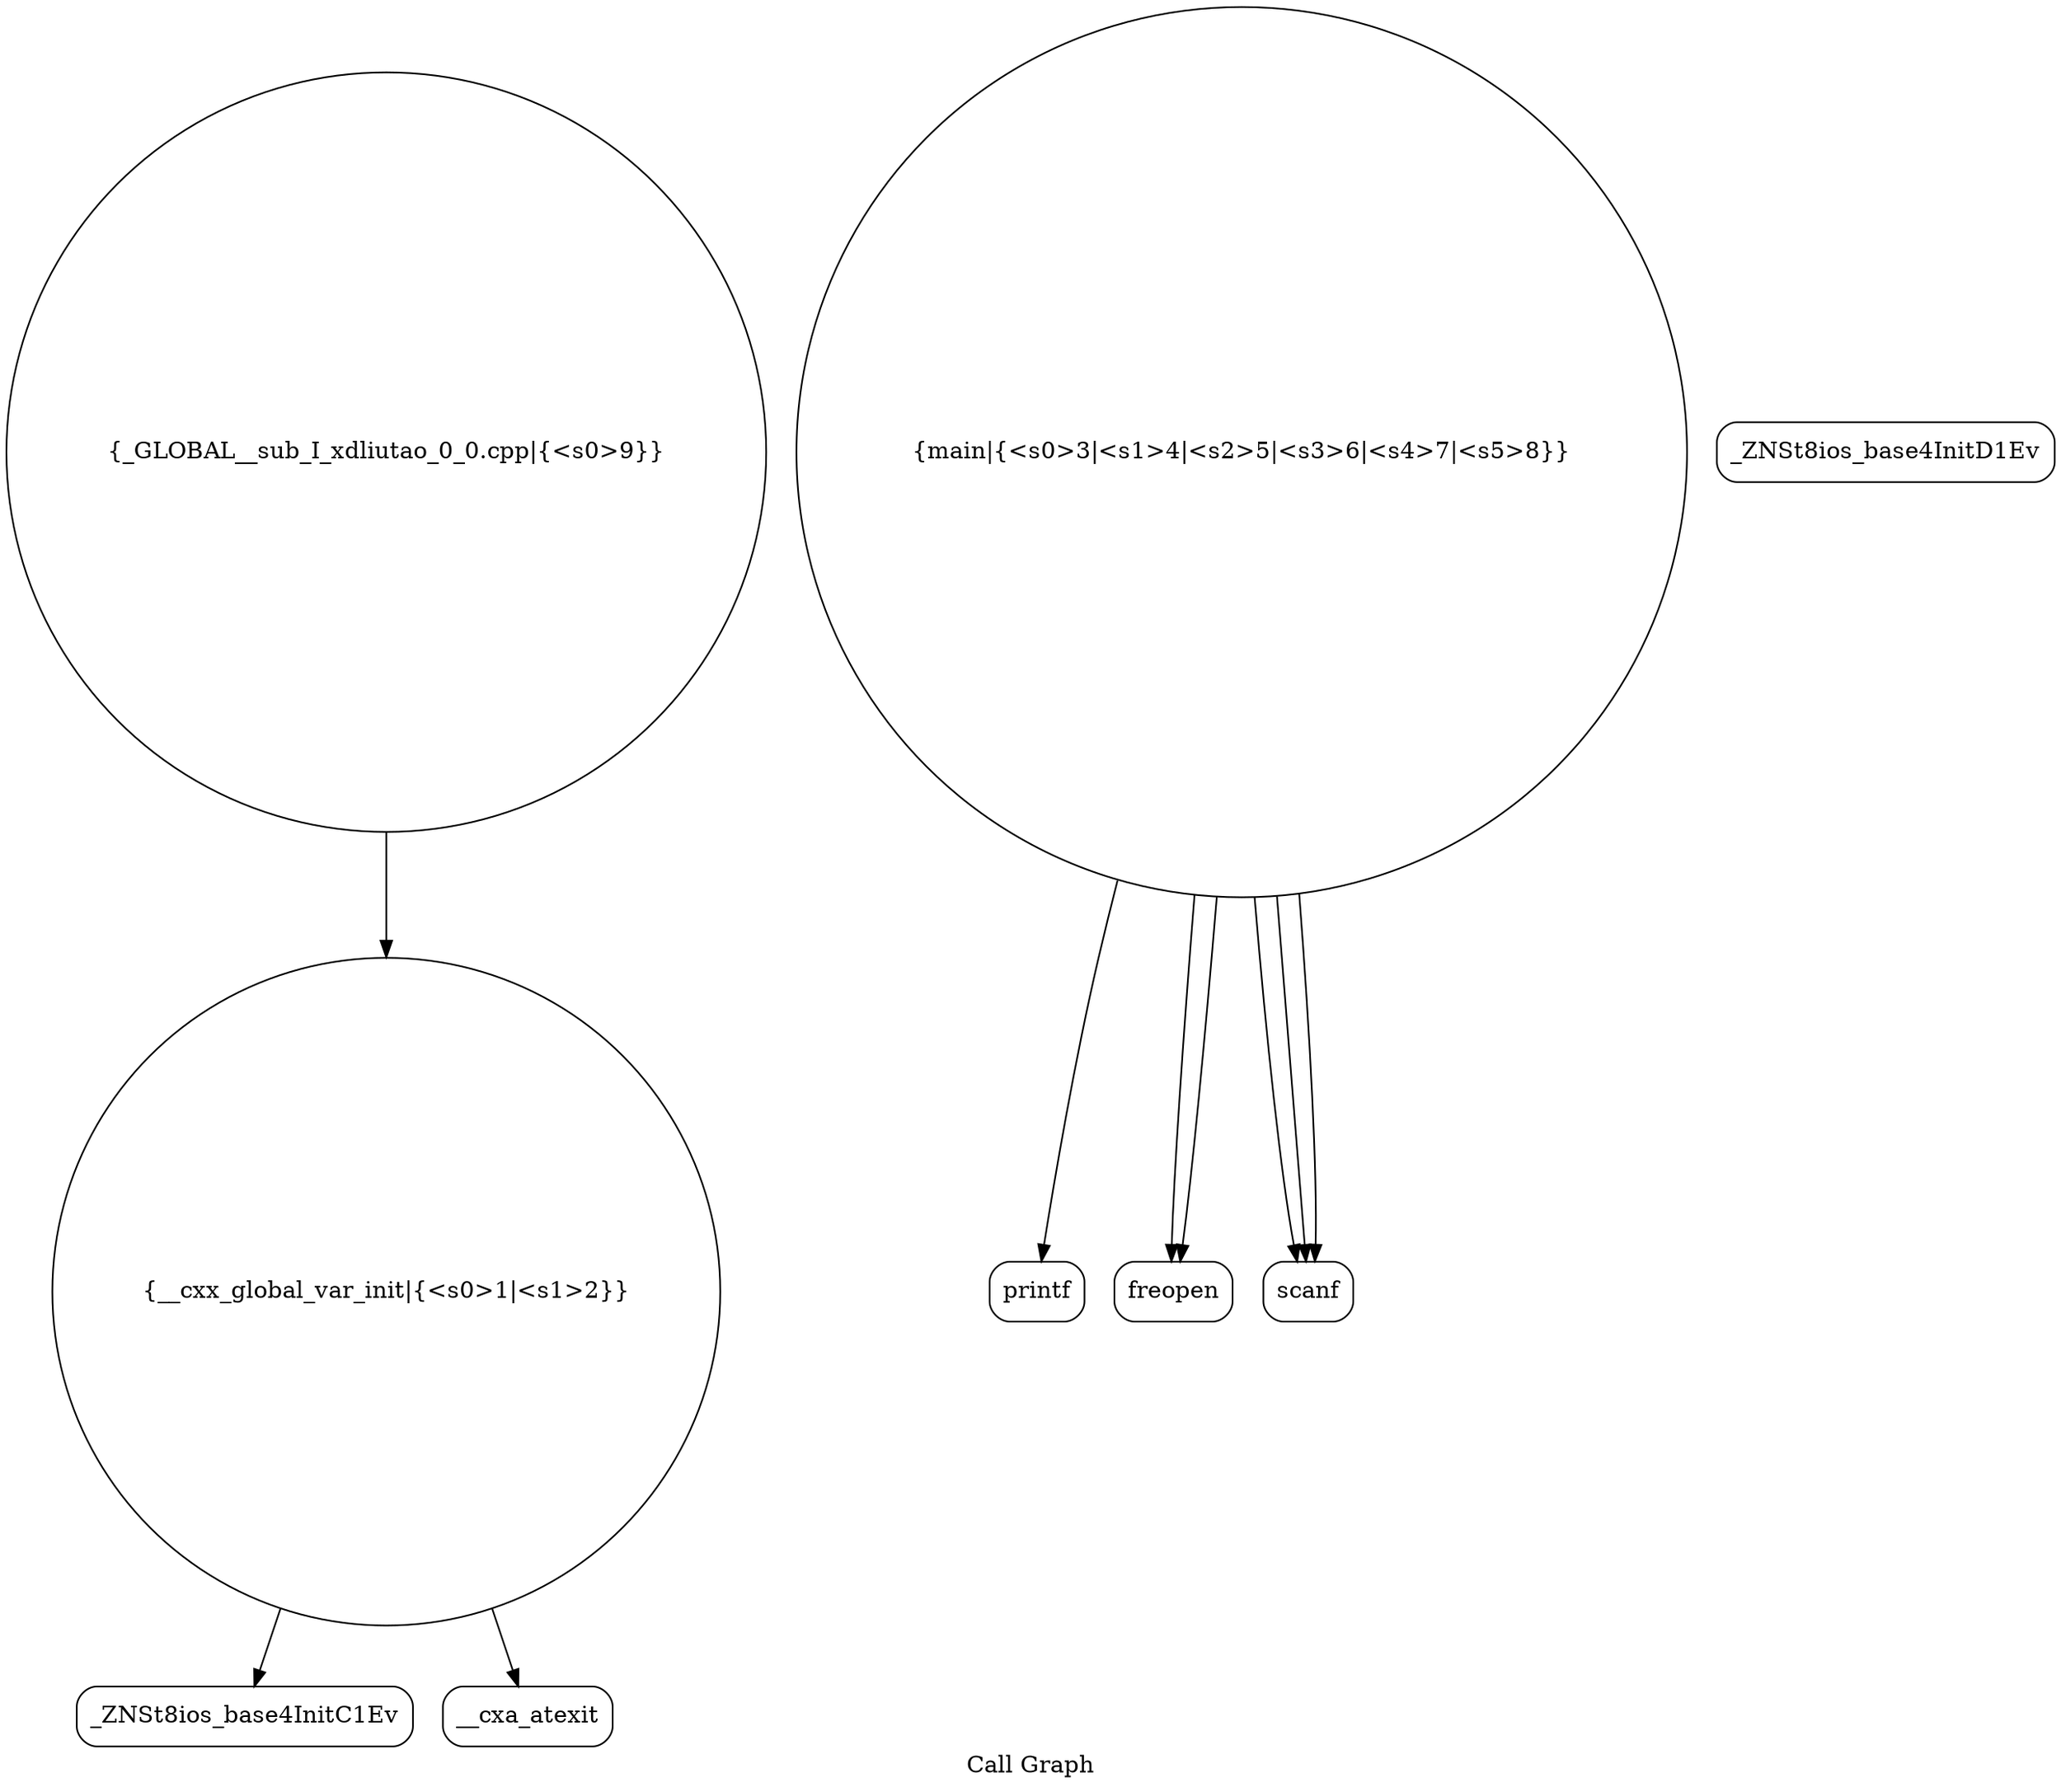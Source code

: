 digraph "Call Graph" {
	label="Call Graph";

	Node0x55cc24df9cb0 [shape=record,shape=circle,label="{__cxx_global_var_init|{<s0>1|<s1>2}}"];
	Node0x55cc24df9cb0:s0 -> Node0x55cc24dfa140[color=black];
	Node0x55cc24df9cb0:s1 -> Node0x55cc24dfa240[color=black];
	Node0x55cc24dfa440 [shape=record,shape=Mrecord,label="{printf}"];
	Node0x55cc24dfa1c0 [shape=record,shape=Mrecord,label="{_ZNSt8ios_base4InitD1Ev}"];
	Node0x55cc24dfa2c0 [shape=record,shape=circle,label="{main|{<s0>3|<s1>4|<s2>5|<s3>6|<s4>7|<s5>8}}"];
	Node0x55cc24dfa2c0:s0 -> Node0x55cc24dfa340[color=black];
	Node0x55cc24dfa2c0:s1 -> Node0x55cc24dfa340[color=black];
	Node0x55cc24dfa2c0:s2 -> Node0x55cc24dfa3c0[color=black];
	Node0x55cc24dfa2c0:s3 -> Node0x55cc24dfa3c0[color=black];
	Node0x55cc24dfa2c0:s4 -> Node0x55cc24dfa3c0[color=black];
	Node0x55cc24dfa2c0:s5 -> Node0x55cc24dfa440[color=black];
	Node0x55cc24dfa3c0 [shape=record,shape=Mrecord,label="{scanf}"];
	Node0x55cc24dfa140 [shape=record,shape=Mrecord,label="{_ZNSt8ios_base4InitC1Ev}"];
	Node0x55cc24dfa4c0 [shape=record,shape=circle,label="{_GLOBAL__sub_I_xdliutao_0_0.cpp|{<s0>9}}"];
	Node0x55cc24dfa4c0:s0 -> Node0x55cc24df9cb0[color=black];
	Node0x55cc24dfa240 [shape=record,shape=Mrecord,label="{__cxa_atexit}"];
	Node0x55cc24dfa340 [shape=record,shape=Mrecord,label="{freopen}"];
}
